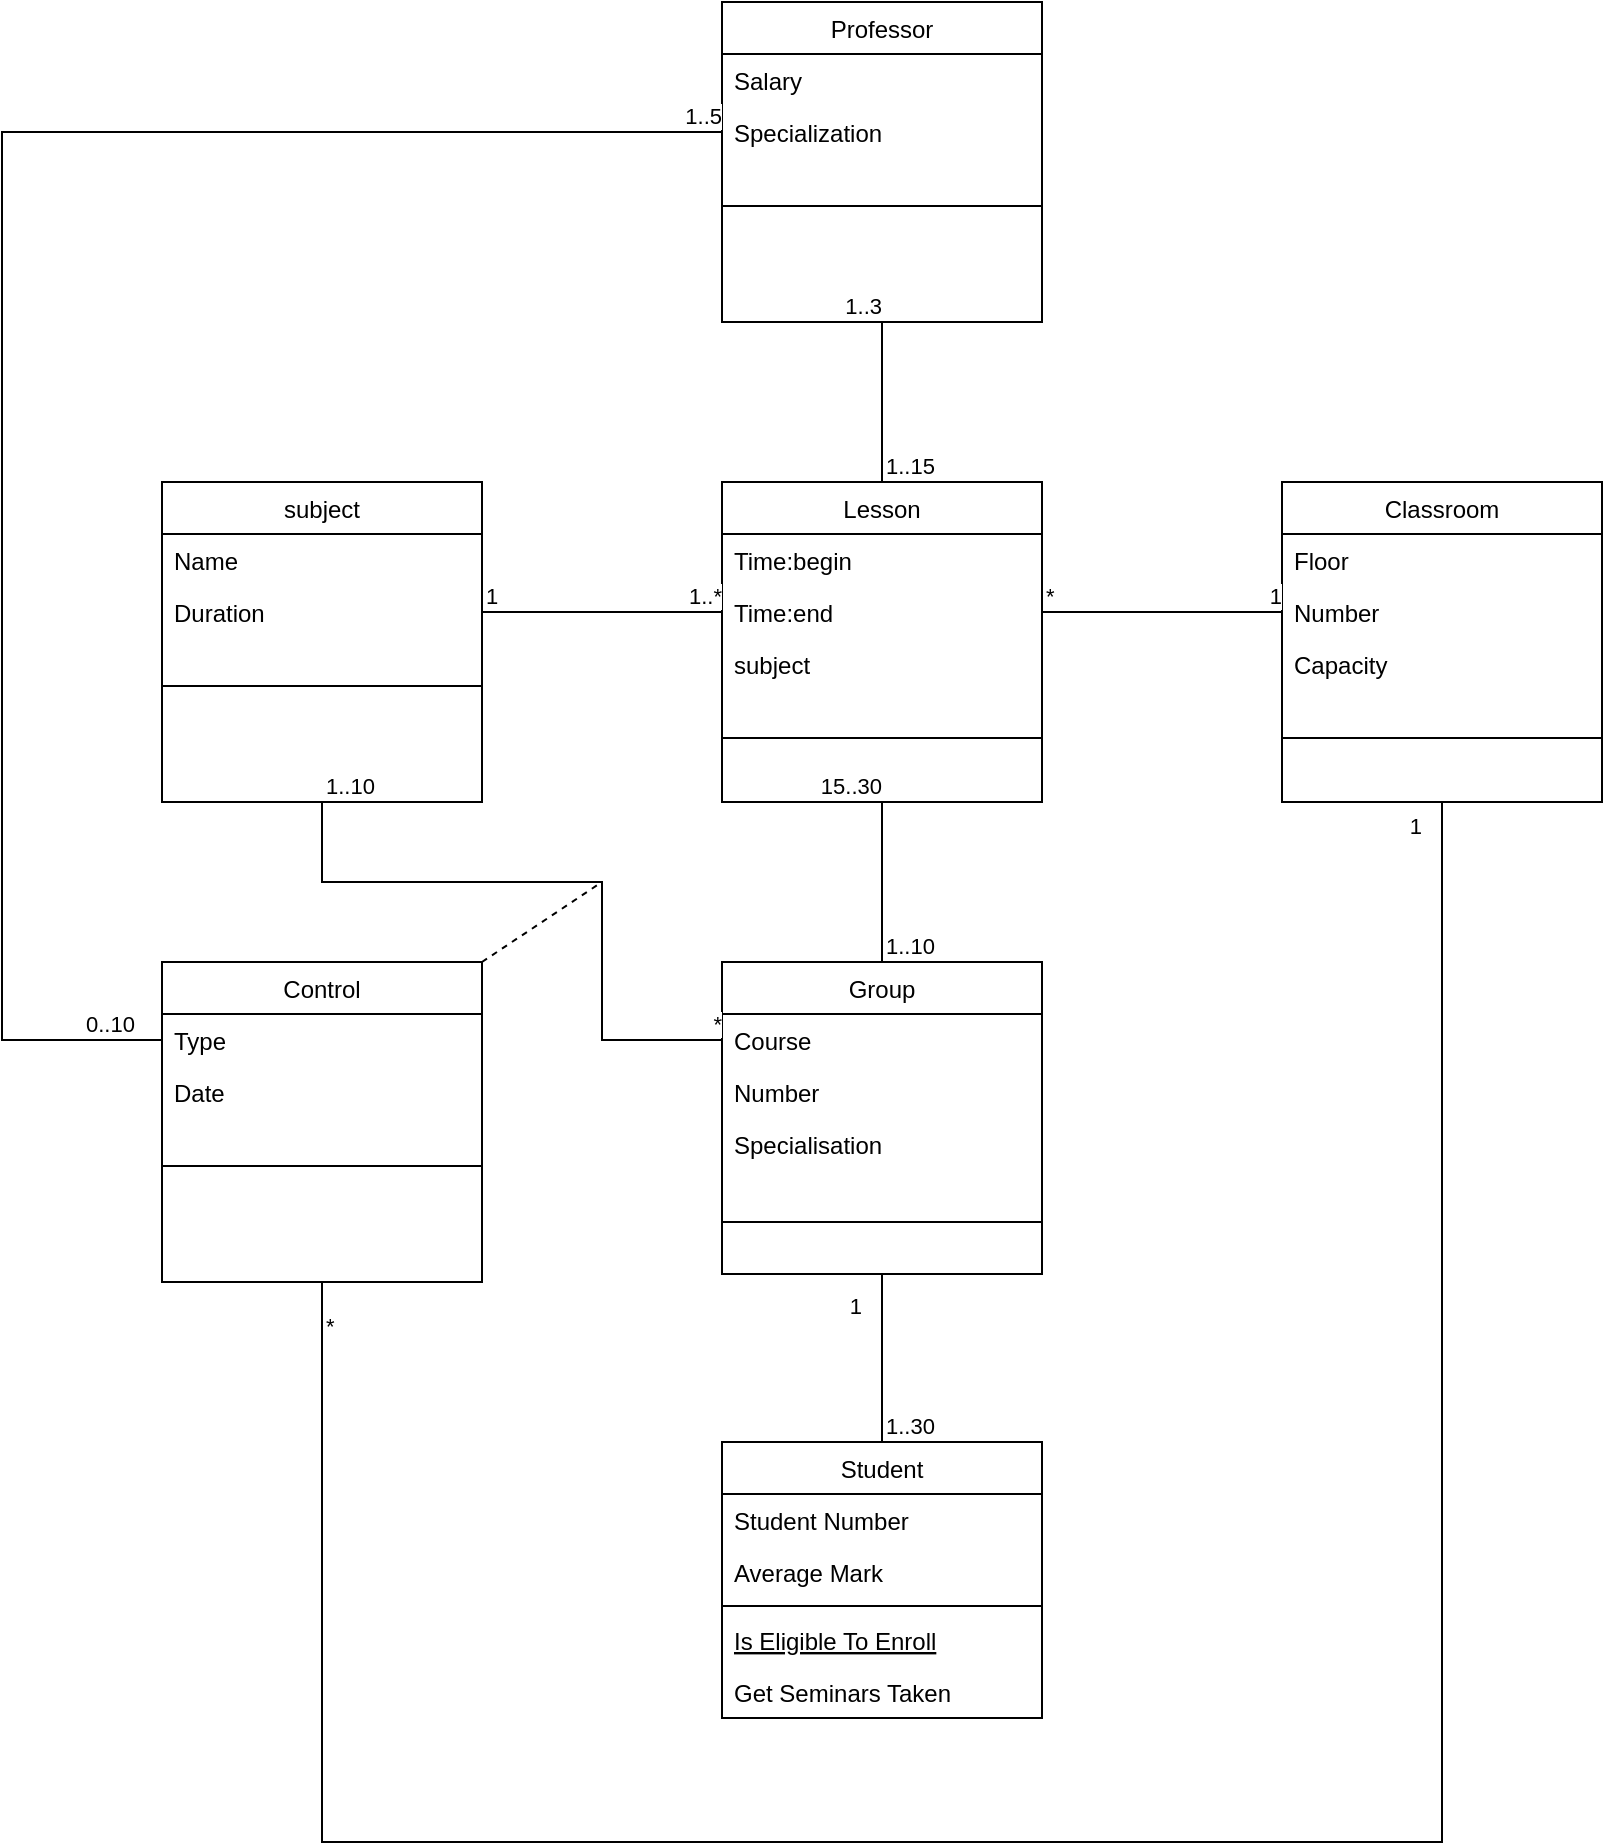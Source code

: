 <mxfile version="21.3.8" type="github">
  <diagram id="C5RBs43oDa-KdzZeNtuy" name="Page-1">
    <mxGraphModel dx="2555" dy="989" grid="1" gridSize="10" guides="1" tooltips="1" connect="1" arrows="1" fold="1" page="1" pageScale="1" pageWidth="827" pageHeight="1169" math="0" shadow="0">
      <root>
        <mxCell id="WIyWlLk6GJQsqaUBKTNV-0" />
        <mxCell id="WIyWlLk6GJQsqaUBKTNV-1" parent="WIyWlLk6GJQsqaUBKTNV-0" />
        <mxCell id="zkfFHV4jXpPFQw0GAbJ--6" value="Student" style="swimlane;fontStyle=0;align=center;verticalAlign=top;childLayout=stackLayout;horizontal=1;startSize=26;horizontalStack=0;resizeParent=1;resizeLast=0;collapsible=1;marginBottom=0;rounded=0;shadow=0;strokeWidth=1;" parent="WIyWlLk6GJQsqaUBKTNV-1" vertex="1">
          <mxGeometry x="160" y="920" width="160" height="138" as="geometry">
            <mxRectangle x="130" y="380" width="160" height="26" as="alternateBounds" />
          </mxGeometry>
        </mxCell>
        <mxCell id="zkfFHV4jXpPFQw0GAbJ--7" value="Student Number" style="text;align=left;verticalAlign=top;spacingLeft=4;spacingRight=4;overflow=hidden;rotatable=0;points=[[0,0.5],[1,0.5]];portConstraint=eastwest;" parent="zkfFHV4jXpPFQw0GAbJ--6" vertex="1">
          <mxGeometry y="26" width="160" height="26" as="geometry" />
        </mxCell>
        <mxCell id="zkfFHV4jXpPFQw0GAbJ--8" value="Average Mark" style="text;align=left;verticalAlign=top;spacingLeft=4;spacingRight=4;overflow=hidden;rotatable=0;points=[[0,0.5],[1,0.5]];portConstraint=eastwest;rounded=0;shadow=0;html=0;" parent="zkfFHV4jXpPFQw0GAbJ--6" vertex="1">
          <mxGeometry y="52" width="160" height="26" as="geometry" />
        </mxCell>
        <mxCell id="zkfFHV4jXpPFQw0GAbJ--9" value="" style="line;html=1;strokeWidth=1;align=left;verticalAlign=middle;spacingTop=-1;spacingLeft=3;spacingRight=3;rotatable=0;labelPosition=right;points=[];portConstraint=eastwest;" parent="zkfFHV4jXpPFQw0GAbJ--6" vertex="1">
          <mxGeometry y="78" width="160" height="8" as="geometry" />
        </mxCell>
        <mxCell id="zkfFHV4jXpPFQw0GAbJ--10" value="Is Eligible To Enroll" style="text;align=left;verticalAlign=top;spacingLeft=4;spacingRight=4;overflow=hidden;rotatable=0;points=[[0,0.5],[1,0.5]];portConstraint=eastwest;fontStyle=4" parent="zkfFHV4jXpPFQw0GAbJ--6" vertex="1">
          <mxGeometry y="86" width="160" height="26" as="geometry" />
        </mxCell>
        <mxCell id="zkfFHV4jXpPFQw0GAbJ--11" value="Get Seminars Taken" style="text;align=left;verticalAlign=top;spacingLeft=4;spacingRight=4;overflow=hidden;rotatable=0;points=[[0,0.5],[1,0.5]];portConstraint=eastwest;" parent="zkfFHV4jXpPFQw0GAbJ--6" vertex="1">
          <mxGeometry y="112" width="160" height="26" as="geometry" />
        </mxCell>
        <mxCell id="zkfFHV4jXpPFQw0GAbJ--13" value="Professor" style="swimlane;fontStyle=0;align=center;verticalAlign=top;childLayout=stackLayout;horizontal=1;startSize=26;horizontalStack=0;resizeParent=1;resizeLast=0;collapsible=1;marginBottom=0;rounded=0;shadow=0;strokeWidth=1;" parent="WIyWlLk6GJQsqaUBKTNV-1" vertex="1">
          <mxGeometry x="160" y="200" width="160" height="160" as="geometry">
            <mxRectangle x="340" y="380" width="170" height="26" as="alternateBounds" />
          </mxGeometry>
        </mxCell>
        <mxCell id="zkfFHV4jXpPFQw0GAbJ--14" value="Salary&#xa;" style="text;align=left;verticalAlign=top;spacingLeft=4;spacingRight=4;overflow=hidden;rotatable=0;points=[[0,0.5],[1,0.5]];portConstraint=eastwest;" parent="zkfFHV4jXpPFQw0GAbJ--13" vertex="1">
          <mxGeometry y="26" width="160" height="26" as="geometry" />
        </mxCell>
        <mxCell id="uuZfndp_NStfZNvl79da-5" value="Specialization" style="text;align=left;verticalAlign=top;spacingLeft=4;spacingRight=4;overflow=hidden;rotatable=0;points=[[0,0.5],[1,0.5]];portConstraint=eastwest;" vertex="1" parent="zkfFHV4jXpPFQw0GAbJ--13">
          <mxGeometry y="52" width="160" height="26" as="geometry" />
        </mxCell>
        <mxCell id="zkfFHV4jXpPFQw0GAbJ--15" value="" style="line;html=1;strokeWidth=1;align=left;verticalAlign=middle;spacingTop=-1;spacingLeft=3;spacingRight=3;rotatable=0;labelPosition=right;points=[];portConstraint=eastwest;" parent="zkfFHV4jXpPFQw0GAbJ--13" vertex="1">
          <mxGeometry y="78" width="160" height="48" as="geometry" />
        </mxCell>
        <mxCell id="uuZfndp_NStfZNvl79da-6" value="Classroom" style="swimlane;fontStyle=0;align=center;verticalAlign=top;childLayout=stackLayout;horizontal=1;startSize=26;horizontalStack=0;resizeParent=1;resizeLast=0;collapsible=1;marginBottom=0;rounded=0;shadow=0;strokeWidth=1;" vertex="1" parent="WIyWlLk6GJQsqaUBKTNV-1">
          <mxGeometry x="440" y="440" width="160" height="160" as="geometry">
            <mxRectangle x="340" y="380" width="170" height="26" as="alternateBounds" />
          </mxGeometry>
        </mxCell>
        <mxCell id="uuZfndp_NStfZNvl79da-7" value="Floor" style="text;align=left;verticalAlign=top;spacingLeft=4;spacingRight=4;overflow=hidden;rotatable=0;points=[[0,0.5],[1,0.5]];portConstraint=eastwest;" vertex="1" parent="uuZfndp_NStfZNvl79da-6">
          <mxGeometry y="26" width="160" height="26" as="geometry" />
        </mxCell>
        <mxCell id="uuZfndp_NStfZNvl79da-8" value="Number" style="text;align=left;verticalAlign=top;spacingLeft=4;spacingRight=4;overflow=hidden;rotatable=0;points=[[0,0.5],[1,0.5]];portConstraint=eastwest;" vertex="1" parent="uuZfndp_NStfZNvl79da-6">
          <mxGeometry y="52" width="160" height="26" as="geometry" />
        </mxCell>
        <mxCell id="uuZfndp_NStfZNvl79da-10" value="Capacity" style="text;align=left;verticalAlign=top;spacingLeft=4;spacingRight=4;overflow=hidden;rotatable=0;points=[[0,0.5],[1,0.5]];portConstraint=eastwest;" vertex="1" parent="uuZfndp_NStfZNvl79da-6">
          <mxGeometry y="78" width="160" height="26" as="geometry" />
        </mxCell>
        <mxCell id="uuZfndp_NStfZNvl79da-9" value="" style="line;html=1;strokeWidth=1;align=left;verticalAlign=middle;spacingTop=-1;spacingLeft=3;spacingRight=3;rotatable=0;labelPosition=right;points=[];portConstraint=eastwest;" vertex="1" parent="uuZfndp_NStfZNvl79da-6">
          <mxGeometry y="104" width="160" height="48" as="geometry" />
        </mxCell>
        <mxCell id="uuZfndp_NStfZNvl79da-11" value="Lesson" style="swimlane;fontStyle=0;align=center;verticalAlign=top;childLayout=stackLayout;horizontal=1;startSize=26;horizontalStack=0;resizeParent=1;resizeLast=0;collapsible=1;marginBottom=0;rounded=0;shadow=0;strokeWidth=1;" vertex="1" parent="WIyWlLk6GJQsqaUBKTNV-1">
          <mxGeometry x="160" y="440" width="160" height="160" as="geometry">
            <mxRectangle x="340" y="380" width="170" height="26" as="alternateBounds" />
          </mxGeometry>
        </mxCell>
        <mxCell id="uuZfndp_NStfZNvl79da-12" value="Time:begin" style="text;align=left;verticalAlign=top;spacingLeft=4;spacingRight=4;overflow=hidden;rotatable=0;points=[[0,0.5],[1,0.5]];portConstraint=eastwest;" vertex="1" parent="uuZfndp_NStfZNvl79da-11">
          <mxGeometry y="26" width="160" height="26" as="geometry" />
        </mxCell>
        <mxCell id="uuZfndp_NStfZNvl79da-13" value="Time:end" style="text;align=left;verticalAlign=top;spacingLeft=4;spacingRight=4;overflow=hidden;rotatable=0;points=[[0,0.5],[1,0.5]];portConstraint=eastwest;" vertex="1" parent="uuZfndp_NStfZNvl79da-11">
          <mxGeometry y="52" width="160" height="26" as="geometry" />
        </mxCell>
        <mxCell id="uuZfndp_NStfZNvl79da-15" value="subject" style="text;align=left;verticalAlign=top;spacingLeft=4;spacingRight=4;overflow=hidden;rotatable=0;points=[[0,0.5],[1,0.5]];portConstraint=eastwest;" vertex="1" parent="uuZfndp_NStfZNvl79da-11">
          <mxGeometry y="78" width="160" height="26" as="geometry" />
        </mxCell>
        <mxCell id="uuZfndp_NStfZNvl79da-14" value="" style="line;html=1;strokeWidth=1;align=left;verticalAlign=middle;spacingTop=-1;spacingLeft=3;spacingRight=3;rotatable=0;labelPosition=right;points=[];portConstraint=eastwest;" vertex="1" parent="uuZfndp_NStfZNvl79da-11">
          <mxGeometry y="104" width="160" height="48" as="geometry" />
        </mxCell>
        <mxCell id="uuZfndp_NStfZNvl79da-16" value="subject" style="swimlane;fontStyle=0;align=center;verticalAlign=top;childLayout=stackLayout;horizontal=1;startSize=26;horizontalStack=0;resizeParent=1;resizeLast=0;collapsible=1;marginBottom=0;rounded=0;shadow=0;strokeWidth=1;" vertex="1" parent="WIyWlLk6GJQsqaUBKTNV-1">
          <mxGeometry x="-120" y="440" width="160" height="160" as="geometry">
            <mxRectangle x="340" y="380" width="170" height="26" as="alternateBounds" />
          </mxGeometry>
        </mxCell>
        <mxCell id="uuZfndp_NStfZNvl79da-17" value="Name" style="text;align=left;verticalAlign=top;spacingLeft=4;spacingRight=4;overflow=hidden;rotatable=0;points=[[0,0.5],[1,0.5]];portConstraint=eastwest;" vertex="1" parent="uuZfndp_NStfZNvl79da-16">
          <mxGeometry y="26" width="160" height="26" as="geometry" />
        </mxCell>
        <mxCell id="uuZfndp_NStfZNvl79da-18" value="Duration" style="text;align=left;verticalAlign=top;spacingLeft=4;spacingRight=4;overflow=hidden;rotatable=0;points=[[0,0.5],[1,0.5]];portConstraint=eastwest;" vertex="1" parent="uuZfndp_NStfZNvl79da-16">
          <mxGeometry y="52" width="160" height="26" as="geometry" />
        </mxCell>
        <mxCell id="uuZfndp_NStfZNvl79da-20" value="" style="line;html=1;strokeWidth=1;align=left;verticalAlign=middle;spacingTop=-1;spacingLeft=3;spacingRight=3;rotatable=0;labelPosition=right;points=[];portConstraint=eastwest;" vertex="1" parent="uuZfndp_NStfZNvl79da-16">
          <mxGeometry y="78" width="160" height="48" as="geometry" />
        </mxCell>
        <mxCell id="uuZfndp_NStfZNvl79da-21" value="Control" style="swimlane;fontStyle=0;align=center;verticalAlign=top;childLayout=stackLayout;horizontal=1;startSize=26;horizontalStack=0;resizeParent=1;resizeLast=0;collapsible=1;marginBottom=0;rounded=0;shadow=0;strokeWidth=1;" vertex="1" parent="WIyWlLk6GJQsqaUBKTNV-1">
          <mxGeometry x="-120" y="680" width="160" height="160" as="geometry">
            <mxRectangle x="340" y="380" width="170" height="26" as="alternateBounds" />
          </mxGeometry>
        </mxCell>
        <mxCell id="uuZfndp_NStfZNvl79da-22" value="Type" style="text;align=left;verticalAlign=top;spacingLeft=4;spacingRight=4;overflow=hidden;rotatable=0;points=[[0,0.5],[1,0.5]];portConstraint=eastwest;" vertex="1" parent="uuZfndp_NStfZNvl79da-21">
          <mxGeometry y="26" width="160" height="26" as="geometry" />
        </mxCell>
        <mxCell id="uuZfndp_NStfZNvl79da-23" value="Date" style="text;align=left;verticalAlign=top;spacingLeft=4;spacingRight=4;overflow=hidden;rotatable=0;points=[[0,0.5],[1,0.5]];portConstraint=eastwest;" vertex="1" parent="uuZfndp_NStfZNvl79da-21">
          <mxGeometry y="52" width="160" height="26" as="geometry" />
        </mxCell>
        <mxCell id="uuZfndp_NStfZNvl79da-25" value="" style="line;html=1;strokeWidth=1;align=left;verticalAlign=middle;spacingTop=-1;spacingLeft=3;spacingRight=3;rotatable=0;labelPosition=right;points=[];portConstraint=eastwest;" vertex="1" parent="uuZfndp_NStfZNvl79da-21">
          <mxGeometry y="78" width="160" height="48" as="geometry" />
        </mxCell>
        <mxCell id="uuZfndp_NStfZNvl79da-26" value="Group" style="swimlane;fontStyle=0;align=center;verticalAlign=top;childLayout=stackLayout;horizontal=1;startSize=26;horizontalStack=0;resizeParent=1;resizeLast=0;collapsible=1;marginBottom=0;rounded=0;shadow=0;strokeWidth=1;" vertex="1" parent="WIyWlLk6GJQsqaUBKTNV-1">
          <mxGeometry x="160" y="680" width="160" height="156" as="geometry">
            <mxRectangle x="130" y="380" width="160" height="26" as="alternateBounds" />
          </mxGeometry>
        </mxCell>
        <mxCell id="uuZfndp_NStfZNvl79da-27" value="Course" style="text;align=left;verticalAlign=top;spacingLeft=4;spacingRight=4;overflow=hidden;rotatable=0;points=[[0,0.5],[1,0.5]];portConstraint=eastwest;" vertex="1" parent="uuZfndp_NStfZNvl79da-26">
          <mxGeometry y="26" width="160" height="26" as="geometry" />
        </mxCell>
        <mxCell id="uuZfndp_NStfZNvl79da-28" value="Number" style="text;align=left;verticalAlign=top;spacingLeft=4;spacingRight=4;overflow=hidden;rotatable=0;points=[[0,0.5],[1,0.5]];portConstraint=eastwest;rounded=0;shadow=0;html=0;" vertex="1" parent="uuZfndp_NStfZNvl79da-26">
          <mxGeometry y="52" width="160" height="26" as="geometry" />
        </mxCell>
        <mxCell id="uuZfndp_NStfZNvl79da-33" value="Specialisation" style="text;align=left;verticalAlign=top;spacingLeft=4;spacingRight=4;overflow=hidden;rotatable=0;points=[[0,0.5],[1,0.5]];portConstraint=eastwest;rounded=0;shadow=0;html=0;" vertex="1" parent="uuZfndp_NStfZNvl79da-26">
          <mxGeometry y="78" width="160" height="26" as="geometry" />
        </mxCell>
        <mxCell id="uuZfndp_NStfZNvl79da-29" value="" style="line;html=1;strokeWidth=1;align=left;verticalAlign=middle;spacingTop=-1;spacingLeft=3;spacingRight=3;rotatable=0;labelPosition=right;points=[];portConstraint=eastwest;" vertex="1" parent="uuZfndp_NStfZNvl79da-26">
          <mxGeometry y="104" width="160" height="52" as="geometry" />
        </mxCell>
        <mxCell id="uuZfndp_NStfZNvl79da-34" value="" style="endArrow=none;html=1;edgeStyle=orthogonalEdgeStyle;rounded=0;exitX=0.5;exitY=1;exitDx=0;exitDy=0;entryX=0;entryY=0.5;entryDx=0;entryDy=0;" edge="1" parent="WIyWlLk6GJQsqaUBKTNV-1" source="uuZfndp_NStfZNvl79da-16" target="uuZfndp_NStfZNvl79da-27">
          <mxGeometry relative="1" as="geometry">
            <mxPoint x="-60" y="640" as="sourcePoint" />
            <mxPoint x="100" y="640" as="targetPoint" />
            <Array as="points">
              <mxPoint x="-40" y="640" />
              <mxPoint x="100" y="640" />
              <mxPoint x="100" y="719" />
            </Array>
          </mxGeometry>
        </mxCell>
        <mxCell id="uuZfndp_NStfZNvl79da-35" value="1..10" style="edgeLabel;resizable=0;html=1;align=left;verticalAlign=bottom;" connectable="0" vertex="1" parent="uuZfndp_NStfZNvl79da-34">
          <mxGeometry x="-1" relative="1" as="geometry" />
        </mxCell>
        <mxCell id="uuZfndp_NStfZNvl79da-36" value="*" style="edgeLabel;resizable=0;html=1;align=right;verticalAlign=bottom;" connectable="0" vertex="1" parent="uuZfndp_NStfZNvl79da-34">
          <mxGeometry x="1" relative="1" as="geometry" />
        </mxCell>
        <mxCell id="uuZfndp_NStfZNvl79da-37" value="" style="endArrow=none;html=1;edgeStyle=orthogonalEdgeStyle;rounded=0;exitX=0.5;exitY=0;exitDx=0;exitDy=0;entryX=0.5;entryY=1;entryDx=0;entryDy=0;" edge="1" parent="WIyWlLk6GJQsqaUBKTNV-1" source="uuZfndp_NStfZNvl79da-11" target="zkfFHV4jXpPFQw0GAbJ--13">
          <mxGeometry relative="1" as="geometry">
            <mxPoint x="290" y="400" as="sourcePoint" />
            <mxPoint x="450" y="400" as="targetPoint" />
          </mxGeometry>
        </mxCell>
        <mxCell id="uuZfndp_NStfZNvl79da-38" value="1..15" style="edgeLabel;resizable=0;html=1;align=left;verticalAlign=bottom;" connectable="0" vertex="1" parent="uuZfndp_NStfZNvl79da-37">
          <mxGeometry x="-1" relative="1" as="geometry" />
        </mxCell>
        <mxCell id="uuZfndp_NStfZNvl79da-39" value="1..3" style="edgeLabel;resizable=0;html=1;align=right;verticalAlign=bottom;" connectable="0" vertex="1" parent="uuZfndp_NStfZNvl79da-37">
          <mxGeometry x="1" relative="1" as="geometry" />
        </mxCell>
        <mxCell id="uuZfndp_NStfZNvl79da-55" value="" style="endArrow=none;html=1;edgeStyle=orthogonalEdgeStyle;rounded=0;exitX=1;exitY=0.5;exitDx=0;exitDy=0;entryX=0;entryY=0.5;entryDx=0;entryDy=0;" edge="1" parent="WIyWlLk6GJQsqaUBKTNV-1" source="uuZfndp_NStfZNvl79da-13" target="uuZfndp_NStfZNvl79da-8">
          <mxGeometry relative="1" as="geometry">
            <mxPoint x="-400" y="330" as="sourcePoint" />
            <mxPoint x="-240" y="330" as="targetPoint" />
          </mxGeometry>
        </mxCell>
        <mxCell id="uuZfndp_NStfZNvl79da-56" value="*" style="edgeLabel;resizable=0;html=1;align=left;verticalAlign=bottom;" connectable="0" vertex="1" parent="uuZfndp_NStfZNvl79da-55">
          <mxGeometry x="-1" relative="1" as="geometry" />
        </mxCell>
        <mxCell id="uuZfndp_NStfZNvl79da-57" value="1" style="edgeLabel;resizable=0;html=1;align=right;verticalAlign=bottom;" connectable="0" vertex="1" parent="uuZfndp_NStfZNvl79da-55">
          <mxGeometry x="1" relative="1" as="geometry" />
        </mxCell>
        <mxCell id="uuZfndp_NStfZNvl79da-58" value="" style="endArrow=none;html=1;edgeStyle=orthogonalEdgeStyle;rounded=0;entryX=0.5;entryY=1;entryDx=0;entryDy=0;exitX=0.5;exitY=1;exitDx=0;exitDy=0;" edge="1" parent="WIyWlLk6GJQsqaUBKTNV-1" source="uuZfndp_NStfZNvl79da-21" target="uuZfndp_NStfZNvl79da-6">
          <mxGeometry relative="1" as="geometry">
            <mxPoint x="370" y="870" as="sourcePoint" />
            <mxPoint x="530" y="870" as="targetPoint" />
            <Array as="points">
              <mxPoint x="-40" y="1120" />
              <mxPoint x="520" y="1120" />
            </Array>
          </mxGeometry>
        </mxCell>
        <mxCell id="uuZfndp_NStfZNvl79da-59" value="*" style="edgeLabel;resizable=0;html=1;align=left;verticalAlign=bottom;" connectable="0" vertex="1" parent="uuZfndp_NStfZNvl79da-58">
          <mxGeometry x="-1" relative="1" as="geometry">
            <mxPoint y="30" as="offset" />
          </mxGeometry>
        </mxCell>
        <mxCell id="uuZfndp_NStfZNvl79da-60" value="1" style="edgeLabel;resizable=0;html=1;align=right;verticalAlign=bottom;" connectable="0" vertex="1" parent="uuZfndp_NStfZNvl79da-58">
          <mxGeometry x="1" relative="1" as="geometry">
            <mxPoint x="-10" y="20" as="offset" />
          </mxGeometry>
        </mxCell>
        <mxCell id="uuZfndp_NStfZNvl79da-61" value="" style="endArrow=none;html=1;edgeStyle=orthogonalEdgeStyle;rounded=0;exitX=0.5;exitY=0;exitDx=0;exitDy=0;entryX=0.5;entryY=1;entryDx=0;entryDy=0;" edge="1" parent="WIyWlLk6GJQsqaUBKTNV-1" source="zkfFHV4jXpPFQw0GAbJ--6" target="uuZfndp_NStfZNvl79da-26">
          <mxGeometry relative="1" as="geometry">
            <mxPoint x="254" y="880" as="sourcePoint" />
            <mxPoint x="414" y="880" as="targetPoint" />
          </mxGeometry>
        </mxCell>
        <mxCell id="uuZfndp_NStfZNvl79da-62" value="1..30" style="edgeLabel;resizable=0;html=1;align=left;verticalAlign=bottom;" connectable="0" vertex="1" parent="uuZfndp_NStfZNvl79da-61">
          <mxGeometry x="-1" relative="1" as="geometry" />
        </mxCell>
        <mxCell id="uuZfndp_NStfZNvl79da-63" value="1" style="edgeLabel;resizable=0;html=1;align=right;verticalAlign=bottom;" connectable="0" vertex="1" parent="uuZfndp_NStfZNvl79da-61">
          <mxGeometry x="1" relative="1" as="geometry">
            <mxPoint x="-10" y="24" as="offset" />
          </mxGeometry>
        </mxCell>
        <mxCell id="uuZfndp_NStfZNvl79da-64" value="" style="endArrow=none;html=1;edgeStyle=orthogonalEdgeStyle;rounded=0;exitX=1;exitY=0.5;exitDx=0;exitDy=0;entryX=0;entryY=0.5;entryDx=0;entryDy=0;" edge="1" parent="WIyWlLk6GJQsqaUBKTNV-1" source="uuZfndp_NStfZNvl79da-18" target="uuZfndp_NStfZNvl79da-13">
          <mxGeometry relative="1" as="geometry">
            <mxPoint x="60" y="519.58" as="sourcePoint" />
            <mxPoint x="220" y="519.58" as="targetPoint" />
          </mxGeometry>
        </mxCell>
        <mxCell id="uuZfndp_NStfZNvl79da-65" value="1" style="edgeLabel;resizable=0;html=1;align=left;verticalAlign=bottom;" connectable="0" vertex="1" parent="uuZfndp_NStfZNvl79da-64">
          <mxGeometry x="-1" relative="1" as="geometry" />
        </mxCell>
        <mxCell id="uuZfndp_NStfZNvl79da-66" value="1..*" style="edgeLabel;resizable=0;html=1;align=right;verticalAlign=bottom;" connectable="0" vertex="1" parent="uuZfndp_NStfZNvl79da-64">
          <mxGeometry x="1" relative="1" as="geometry" />
        </mxCell>
        <mxCell id="uuZfndp_NStfZNvl79da-67" value="" style="endArrow=none;html=1;edgeStyle=orthogonalEdgeStyle;rounded=0;entryX=0.5;entryY=1;entryDx=0;entryDy=0;exitX=0.5;exitY=0;exitDx=0;exitDy=0;" edge="1" parent="WIyWlLk6GJQsqaUBKTNV-1" source="uuZfndp_NStfZNvl79da-26" target="uuZfndp_NStfZNvl79da-11">
          <mxGeometry relative="1" as="geometry">
            <mxPoint x="-400" y="330" as="sourcePoint" />
            <mxPoint x="-240" y="330" as="targetPoint" />
          </mxGeometry>
        </mxCell>
        <mxCell id="uuZfndp_NStfZNvl79da-68" value="1..10" style="edgeLabel;resizable=0;html=1;align=left;verticalAlign=bottom;" connectable="0" vertex="1" parent="uuZfndp_NStfZNvl79da-67">
          <mxGeometry x="-1" relative="1" as="geometry" />
        </mxCell>
        <mxCell id="uuZfndp_NStfZNvl79da-69" value="15..30" style="edgeLabel;resizable=0;html=1;align=right;verticalAlign=bottom;" connectable="0" vertex="1" parent="uuZfndp_NStfZNvl79da-67">
          <mxGeometry x="1" relative="1" as="geometry" />
        </mxCell>
        <mxCell id="uuZfndp_NStfZNvl79da-70" value="" style="endArrow=none;html=1;edgeStyle=orthogonalEdgeStyle;rounded=0;exitX=0;exitY=0.5;exitDx=0;exitDy=0;entryX=0;entryY=0.5;entryDx=0;entryDy=0;" edge="1" parent="WIyWlLk6GJQsqaUBKTNV-1" source="uuZfndp_NStfZNvl79da-22" target="uuZfndp_NStfZNvl79da-5">
          <mxGeometry relative="1" as="geometry">
            <mxPoint x="-400" y="330" as="sourcePoint" />
            <mxPoint x="-240" y="330" as="targetPoint" />
            <Array as="points">
              <mxPoint x="-200" y="719" />
              <mxPoint x="-200" y="265" />
            </Array>
          </mxGeometry>
        </mxCell>
        <mxCell id="uuZfndp_NStfZNvl79da-71" value="0..10" style="edgeLabel;resizable=0;html=1;align=left;verticalAlign=bottom;" connectable="0" vertex="1" parent="uuZfndp_NStfZNvl79da-70">
          <mxGeometry x="-1" relative="1" as="geometry">
            <mxPoint x="-40" as="offset" />
          </mxGeometry>
        </mxCell>
        <mxCell id="uuZfndp_NStfZNvl79da-72" value="1..5" style="edgeLabel;resizable=0;html=1;align=right;verticalAlign=bottom;" connectable="0" vertex="1" parent="uuZfndp_NStfZNvl79da-70">
          <mxGeometry x="1" relative="1" as="geometry" />
        </mxCell>
        <mxCell id="uuZfndp_NStfZNvl79da-73" value="" style="endArrow=none;dashed=1;html=1;rounded=0;exitX=1;exitY=0;exitDx=0;exitDy=0;" edge="1" parent="WIyWlLk6GJQsqaUBKTNV-1" source="uuZfndp_NStfZNvl79da-21">
          <mxGeometry width="50" height="50" relative="1" as="geometry">
            <mxPoint x="250" y="700" as="sourcePoint" />
            <mxPoint x="100" y="640" as="targetPoint" />
          </mxGeometry>
        </mxCell>
      </root>
    </mxGraphModel>
  </diagram>
</mxfile>
